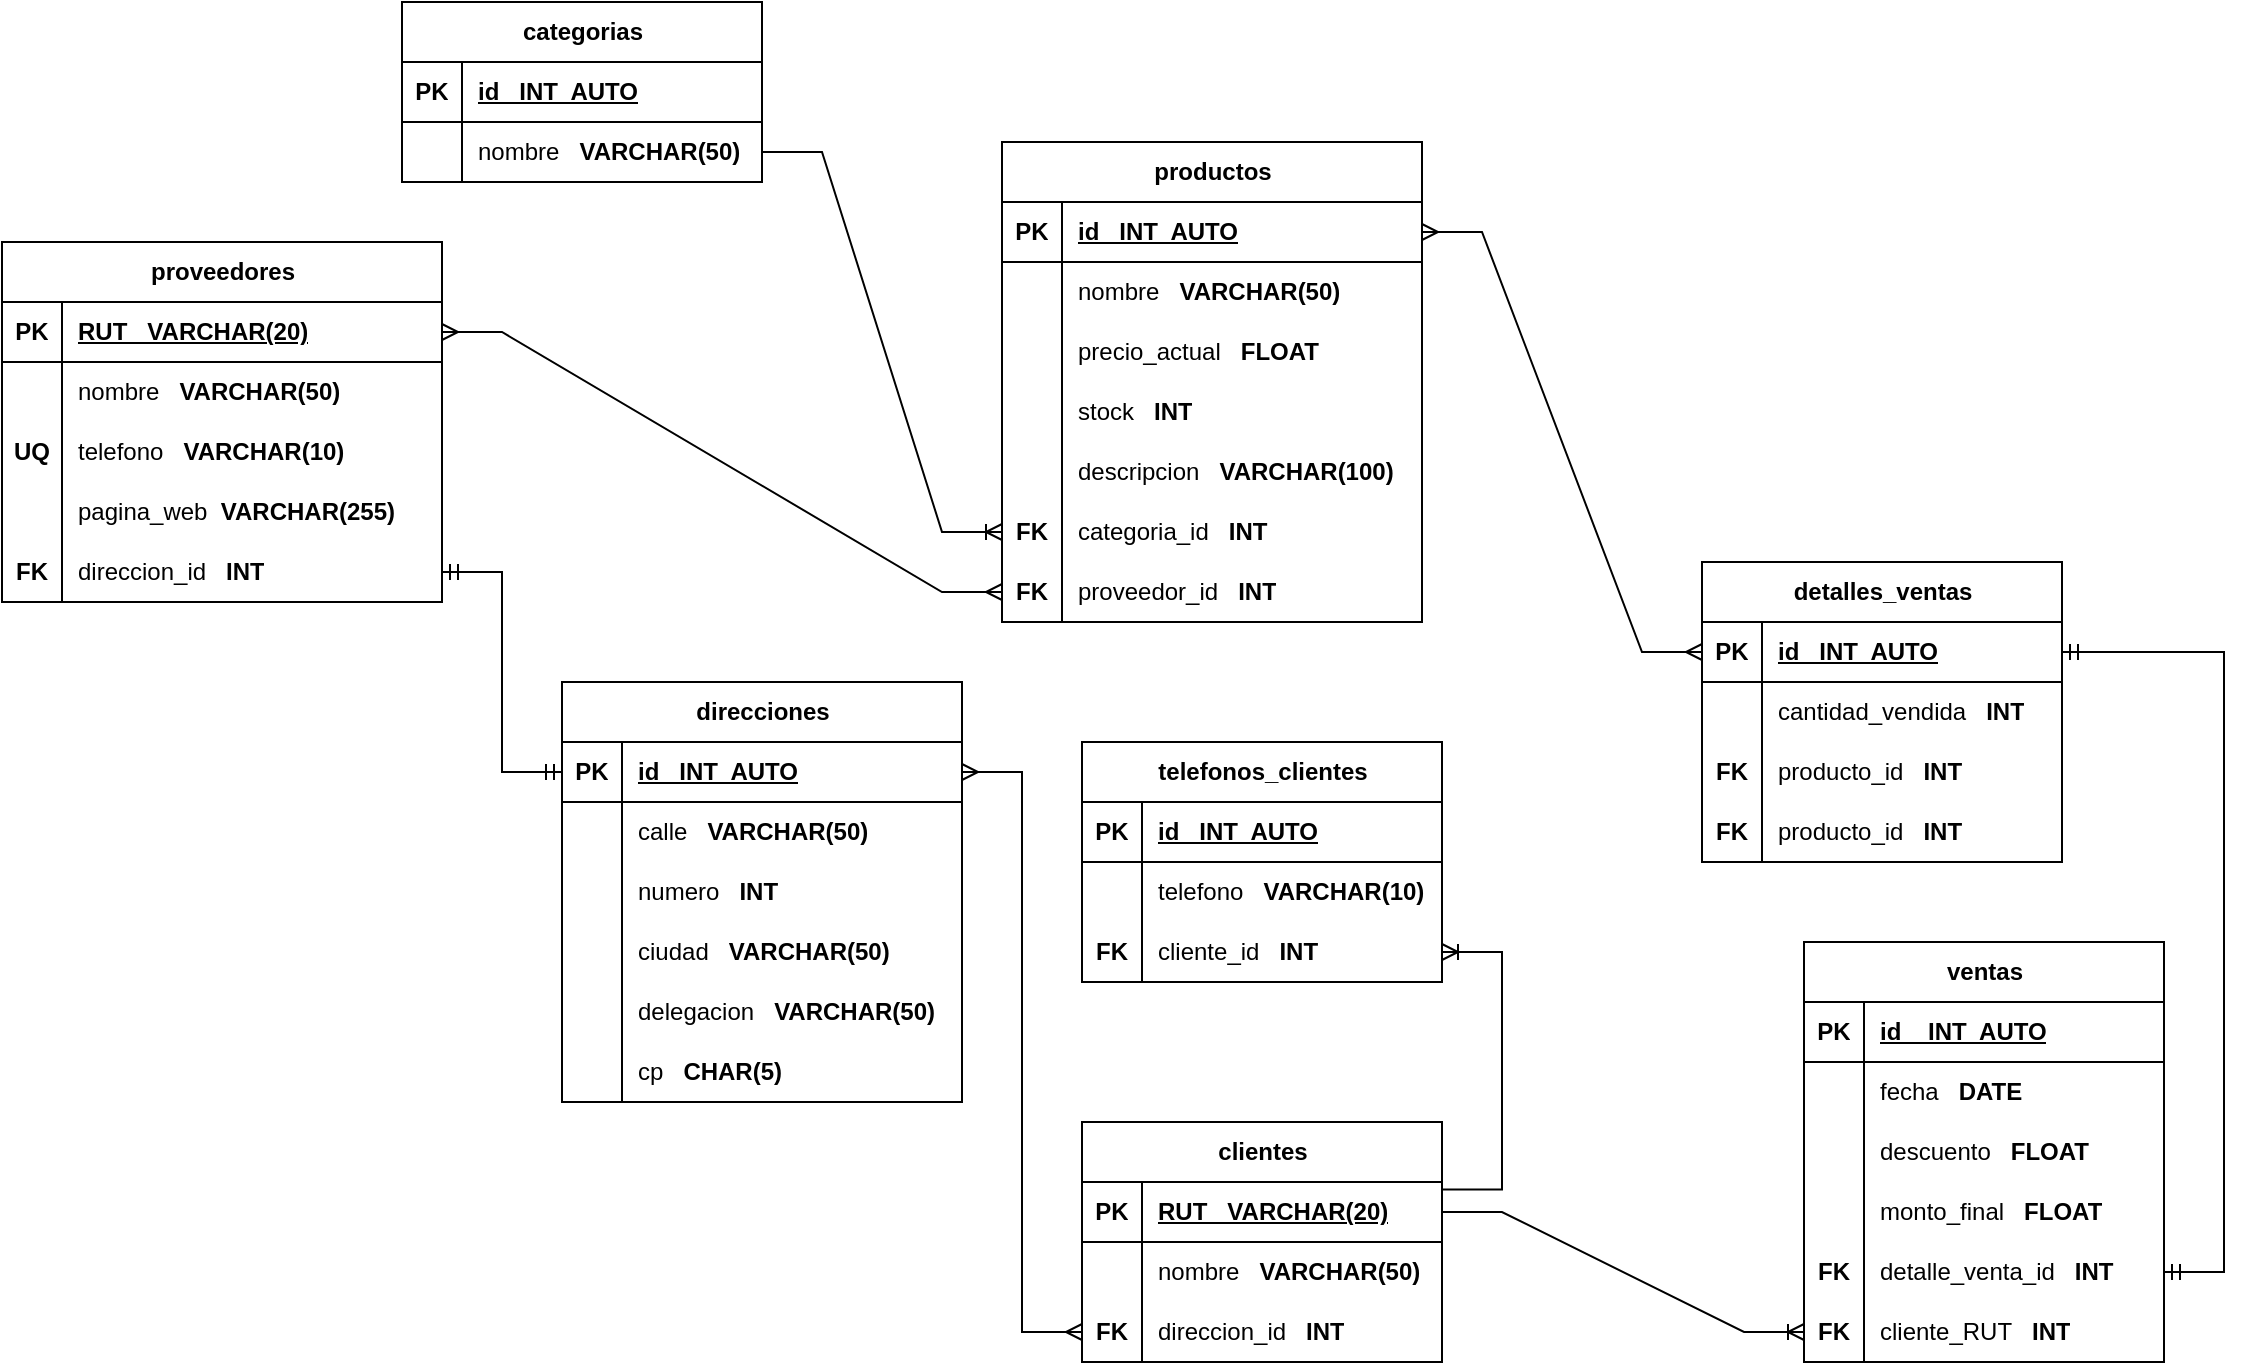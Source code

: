 <mxfile version="21.7.2" type="device">
  <diagram id="N-ZEmBGlRyTFlCTybNJo" name="Página-1">
    <mxGraphModel dx="1050" dy="1735" grid="1" gridSize="10" guides="1" tooltips="1" connect="1" arrows="1" fold="1" page="1" pageScale="1" pageWidth="827" pageHeight="1169" math="0" shadow="0">
      <root>
        <mxCell id="0" />
        <mxCell id="1" parent="0" />
        <mxCell id="O8V-o9YQypYEAUwgaqfC-14" value="proveedores" style="shape=table;startSize=30;container=1;collapsible=1;childLayout=tableLayout;fixedRows=1;rowLines=0;fontStyle=1;align=center;resizeLast=1;html=1;" parent="1" vertex="1">
          <mxGeometry x="160" y="-180" width="220" height="180" as="geometry" />
        </mxCell>
        <mxCell id="O8V-o9YQypYEAUwgaqfC-15" value="" style="shape=tableRow;horizontal=0;startSize=0;swimlaneHead=0;swimlaneBody=0;fillColor=none;collapsible=0;dropTarget=0;points=[[0,0.5],[1,0.5]];portConstraint=eastwest;top=0;left=0;right=0;bottom=1;" parent="O8V-o9YQypYEAUwgaqfC-14" vertex="1">
          <mxGeometry y="30" width="220" height="30" as="geometry" />
        </mxCell>
        <mxCell id="O8V-o9YQypYEAUwgaqfC-16" value="PK" style="shape=partialRectangle;connectable=0;fillColor=none;top=0;left=0;bottom=0;right=0;fontStyle=1;overflow=hidden;whiteSpace=wrap;html=1;" parent="O8V-o9YQypYEAUwgaqfC-15" vertex="1">
          <mxGeometry width="30" height="30" as="geometry">
            <mxRectangle width="30" height="30" as="alternateBounds" />
          </mxGeometry>
        </mxCell>
        <mxCell id="O8V-o9YQypYEAUwgaqfC-17" value="RUT&amp;nbsp; &amp;nbsp;VARCHAR(20)" style="shape=partialRectangle;connectable=0;fillColor=none;top=0;left=0;bottom=0;right=0;align=left;spacingLeft=6;fontStyle=5;overflow=hidden;whiteSpace=wrap;html=1;" parent="O8V-o9YQypYEAUwgaqfC-15" vertex="1">
          <mxGeometry x="30" width="190" height="30" as="geometry">
            <mxRectangle width="190" height="30" as="alternateBounds" />
          </mxGeometry>
        </mxCell>
        <mxCell id="O8V-o9YQypYEAUwgaqfC-18" value="" style="shape=tableRow;horizontal=0;startSize=0;swimlaneHead=0;swimlaneBody=0;fillColor=none;collapsible=0;dropTarget=0;points=[[0,0.5],[1,0.5]];portConstraint=eastwest;top=0;left=0;right=0;bottom=0;" parent="O8V-o9YQypYEAUwgaqfC-14" vertex="1">
          <mxGeometry y="60" width="220" height="30" as="geometry" />
        </mxCell>
        <mxCell id="O8V-o9YQypYEAUwgaqfC-19" value="" style="shape=partialRectangle;connectable=0;fillColor=none;top=0;left=0;bottom=0;right=0;editable=1;overflow=hidden;whiteSpace=wrap;html=1;" parent="O8V-o9YQypYEAUwgaqfC-18" vertex="1">
          <mxGeometry width="30" height="30" as="geometry">
            <mxRectangle width="30" height="30" as="alternateBounds" />
          </mxGeometry>
        </mxCell>
        <mxCell id="O8V-o9YQypYEAUwgaqfC-20" value="nombre&amp;nbsp; &lt;b&gt;&amp;nbsp;VARCHAR(50)&lt;/b&gt;" style="shape=partialRectangle;connectable=0;fillColor=none;top=0;left=0;bottom=0;right=0;align=left;spacingLeft=6;overflow=hidden;whiteSpace=wrap;html=1;" parent="O8V-o9YQypYEAUwgaqfC-18" vertex="1">
          <mxGeometry x="30" width="190" height="30" as="geometry">
            <mxRectangle width="190" height="30" as="alternateBounds" />
          </mxGeometry>
        </mxCell>
        <mxCell id="O8V-o9YQypYEAUwgaqfC-21" value="" style="shape=tableRow;horizontal=0;startSize=0;swimlaneHead=0;swimlaneBody=0;fillColor=none;collapsible=0;dropTarget=0;points=[[0,0.5],[1,0.5]];portConstraint=eastwest;top=0;left=0;right=0;bottom=0;" parent="O8V-o9YQypYEAUwgaqfC-14" vertex="1">
          <mxGeometry y="90" width="220" height="30" as="geometry" />
        </mxCell>
        <mxCell id="O8V-o9YQypYEAUwgaqfC-22" value="UQ" style="shape=partialRectangle;connectable=0;fillColor=none;top=0;left=0;bottom=0;right=0;editable=1;overflow=hidden;whiteSpace=wrap;html=1;fontStyle=1" parent="O8V-o9YQypYEAUwgaqfC-21" vertex="1">
          <mxGeometry width="30" height="30" as="geometry">
            <mxRectangle width="30" height="30" as="alternateBounds" />
          </mxGeometry>
        </mxCell>
        <mxCell id="O8V-o9YQypYEAUwgaqfC-23" value="telefono&amp;nbsp; &amp;nbsp;&lt;b&gt;VARCHAR(10)&lt;/b&gt;" style="shape=partialRectangle;connectable=0;fillColor=none;top=0;left=0;bottom=0;right=0;align=left;spacingLeft=6;overflow=hidden;whiteSpace=wrap;html=1;" parent="O8V-o9YQypYEAUwgaqfC-21" vertex="1">
          <mxGeometry x="30" width="190" height="30" as="geometry">
            <mxRectangle width="190" height="30" as="alternateBounds" />
          </mxGeometry>
        </mxCell>
        <mxCell id="O8V-o9YQypYEAUwgaqfC-76" style="shape=tableRow;horizontal=0;startSize=0;swimlaneHead=0;swimlaneBody=0;fillColor=none;collapsible=0;dropTarget=0;points=[[0,0.5],[1,0.5]];portConstraint=eastwest;top=0;left=0;right=0;bottom=0;" parent="O8V-o9YQypYEAUwgaqfC-14" vertex="1">
          <mxGeometry y="120" width="220" height="30" as="geometry" />
        </mxCell>
        <mxCell id="O8V-o9YQypYEAUwgaqfC-77" style="shape=partialRectangle;connectable=0;fillColor=none;top=0;left=0;bottom=0;right=0;editable=1;overflow=hidden;whiteSpace=wrap;html=1;" parent="O8V-o9YQypYEAUwgaqfC-76" vertex="1">
          <mxGeometry width="30" height="30" as="geometry">
            <mxRectangle width="30" height="30" as="alternateBounds" />
          </mxGeometry>
        </mxCell>
        <mxCell id="O8V-o9YQypYEAUwgaqfC-78" value="pagina_web&amp;nbsp; &lt;b&gt;VARCHAR(255)&lt;/b&gt;" style="shape=partialRectangle;connectable=0;fillColor=none;top=0;left=0;bottom=0;right=0;align=left;spacingLeft=6;overflow=hidden;whiteSpace=wrap;html=1;" parent="O8V-o9YQypYEAUwgaqfC-76" vertex="1">
          <mxGeometry x="30" width="190" height="30" as="geometry">
            <mxRectangle width="190" height="30" as="alternateBounds" />
          </mxGeometry>
        </mxCell>
        <mxCell id="O8V-o9YQypYEAUwgaqfC-24" value="" style="shape=tableRow;horizontal=0;startSize=0;swimlaneHead=0;swimlaneBody=0;fillColor=none;collapsible=0;dropTarget=0;points=[[0,0.5],[1,0.5]];portConstraint=eastwest;top=0;left=0;right=0;bottom=0;" parent="O8V-o9YQypYEAUwgaqfC-14" vertex="1">
          <mxGeometry y="150" width="220" height="30" as="geometry" />
        </mxCell>
        <mxCell id="O8V-o9YQypYEAUwgaqfC-25" value="FK" style="shape=partialRectangle;connectable=0;fillColor=none;top=0;left=0;bottom=0;right=0;editable=1;overflow=hidden;whiteSpace=wrap;html=1;fontStyle=1" parent="O8V-o9YQypYEAUwgaqfC-24" vertex="1">
          <mxGeometry width="30" height="30" as="geometry">
            <mxRectangle width="30" height="30" as="alternateBounds" />
          </mxGeometry>
        </mxCell>
        <mxCell id="O8V-o9YQypYEAUwgaqfC-26" value="direccion_id&amp;nbsp; &amp;nbsp;&lt;b&gt;INT&lt;/b&gt;" style="shape=partialRectangle;connectable=0;fillColor=none;top=0;left=0;bottom=0;right=0;align=left;spacingLeft=6;overflow=hidden;whiteSpace=wrap;html=1;" parent="O8V-o9YQypYEAUwgaqfC-24" vertex="1">
          <mxGeometry x="30" width="190" height="30" as="geometry">
            <mxRectangle width="190" height="30" as="alternateBounds" />
          </mxGeometry>
        </mxCell>
        <mxCell id="O8V-o9YQypYEAUwgaqfC-83" value="clientes" style="shape=table;startSize=30;container=1;collapsible=1;childLayout=tableLayout;fixedRows=1;rowLines=0;fontStyle=1;align=center;resizeLast=1;html=1;" parent="1" vertex="1">
          <mxGeometry x="700" y="260" width="180" height="120" as="geometry" />
        </mxCell>
        <mxCell id="O8V-o9YQypYEAUwgaqfC-84" value="" style="shape=tableRow;horizontal=0;startSize=0;swimlaneHead=0;swimlaneBody=0;fillColor=none;collapsible=0;dropTarget=0;points=[[0,0.5],[1,0.5]];portConstraint=eastwest;top=0;left=0;right=0;bottom=1;" parent="O8V-o9YQypYEAUwgaqfC-83" vertex="1">
          <mxGeometry y="30" width="180" height="30" as="geometry" />
        </mxCell>
        <mxCell id="O8V-o9YQypYEAUwgaqfC-85" value="PK" style="shape=partialRectangle;connectable=0;fillColor=none;top=0;left=0;bottom=0;right=0;fontStyle=1;overflow=hidden;whiteSpace=wrap;html=1;" parent="O8V-o9YQypYEAUwgaqfC-84" vertex="1">
          <mxGeometry width="30" height="30" as="geometry">
            <mxRectangle width="30" height="30" as="alternateBounds" />
          </mxGeometry>
        </mxCell>
        <mxCell id="O8V-o9YQypYEAUwgaqfC-86" value="RUT&amp;nbsp; &amp;nbsp;VARCHAR(20)" style="shape=partialRectangle;connectable=0;fillColor=none;top=0;left=0;bottom=0;right=0;align=left;spacingLeft=6;fontStyle=5;overflow=hidden;whiteSpace=wrap;html=1;" parent="O8V-o9YQypYEAUwgaqfC-84" vertex="1">
          <mxGeometry x="30" width="150" height="30" as="geometry">
            <mxRectangle width="150" height="30" as="alternateBounds" />
          </mxGeometry>
        </mxCell>
        <mxCell id="O8V-o9YQypYEAUwgaqfC-87" value="" style="shape=tableRow;horizontal=0;startSize=0;swimlaneHead=0;swimlaneBody=0;fillColor=none;collapsible=0;dropTarget=0;points=[[0,0.5],[1,0.5]];portConstraint=eastwest;top=0;left=0;right=0;bottom=0;" parent="O8V-o9YQypYEAUwgaqfC-83" vertex="1">
          <mxGeometry y="60" width="180" height="30" as="geometry" />
        </mxCell>
        <mxCell id="O8V-o9YQypYEAUwgaqfC-88" value="" style="shape=partialRectangle;connectable=0;fillColor=none;top=0;left=0;bottom=0;right=0;editable=1;overflow=hidden;whiteSpace=wrap;html=1;" parent="O8V-o9YQypYEAUwgaqfC-87" vertex="1">
          <mxGeometry width="30" height="30" as="geometry">
            <mxRectangle width="30" height="30" as="alternateBounds" />
          </mxGeometry>
        </mxCell>
        <mxCell id="O8V-o9YQypYEAUwgaqfC-89" value="nombre&amp;nbsp; &amp;nbsp;&lt;b&gt;VARCHAR(50)&lt;/b&gt;" style="shape=partialRectangle;connectable=0;fillColor=none;top=0;left=0;bottom=0;right=0;align=left;spacingLeft=6;overflow=hidden;whiteSpace=wrap;html=1;" parent="O8V-o9YQypYEAUwgaqfC-87" vertex="1">
          <mxGeometry x="30" width="150" height="30" as="geometry">
            <mxRectangle width="150" height="30" as="alternateBounds" />
          </mxGeometry>
        </mxCell>
        <mxCell id="O8V-o9YQypYEAUwgaqfC-90" value="" style="shape=tableRow;horizontal=0;startSize=0;swimlaneHead=0;swimlaneBody=0;fillColor=none;collapsible=0;dropTarget=0;points=[[0,0.5],[1,0.5]];portConstraint=eastwest;top=0;left=0;right=0;bottom=0;" parent="O8V-o9YQypYEAUwgaqfC-83" vertex="1">
          <mxGeometry y="90" width="180" height="30" as="geometry" />
        </mxCell>
        <mxCell id="O8V-o9YQypYEAUwgaqfC-91" value="FK" style="shape=partialRectangle;connectable=0;fillColor=none;top=0;left=0;bottom=0;right=0;editable=1;overflow=hidden;whiteSpace=wrap;html=1;fontStyle=1" parent="O8V-o9YQypYEAUwgaqfC-90" vertex="1">
          <mxGeometry width="30" height="30" as="geometry">
            <mxRectangle width="30" height="30" as="alternateBounds" />
          </mxGeometry>
        </mxCell>
        <mxCell id="O8V-o9YQypYEAUwgaqfC-92" value="direccion_id&amp;nbsp; &amp;nbsp;&lt;b&gt;INT&lt;/b&gt;" style="shape=partialRectangle;connectable=0;fillColor=none;top=0;left=0;bottom=0;right=0;align=left;spacingLeft=6;overflow=hidden;whiteSpace=wrap;html=1;" parent="O8V-o9YQypYEAUwgaqfC-90" vertex="1">
          <mxGeometry x="30" width="150" height="30" as="geometry">
            <mxRectangle width="150" height="30" as="alternateBounds" />
          </mxGeometry>
        </mxCell>
        <mxCell id="O8V-o9YQypYEAUwgaqfC-96" value="telefonos_clientes" style="shape=table;startSize=30;container=1;collapsible=1;childLayout=tableLayout;fixedRows=1;rowLines=0;fontStyle=1;align=center;resizeLast=1;html=1;" parent="1" vertex="1">
          <mxGeometry x="700" y="70" width="180" height="120" as="geometry" />
        </mxCell>
        <mxCell id="O8V-o9YQypYEAUwgaqfC-97" value="" style="shape=tableRow;horizontal=0;startSize=0;swimlaneHead=0;swimlaneBody=0;fillColor=none;collapsible=0;dropTarget=0;points=[[0,0.5],[1,0.5]];portConstraint=eastwest;top=0;left=0;right=0;bottom=1;" parent="O8V-o9YQypYEAUwgaqfC-96" vertex="1">
          <mxGeometry y="30" width="180" height="30" as="geometry" />
        </mxCell>
        <mxCell id="O8V-o9YQypYEAUwgaqfC-98" value="PK" style="shape=partialRectangle;connectable=0;fillColor=none;top=0;left=0;bottom=0;right=0;fontStyle=1;overflow=hidden;whiteSpace=wrap;html=1;" parent="O8V-o9YQypYEAUwgaqfC-97" vertex="1">
          <mxGeometry width="30" height="30" as="geometry">
            <mxRectangle width="30" height="30" as="alternateBounds" />
          </mxGeometry>
        </mxCell>
        <mxCell id="O8V-o9YQypYEAUwgaqfC-99" value="id&amp;nbsp; &amp;nbsp;INT&amp;nbsp; AUTO" style="shape=partialRectangle;connectable=0;fillColor=none;top=0;left=0;bottom=0;right=0;align=left;spacingLeft=6;fontStyle=5;overflow=hidden;whiteSpace=wrap;html=1;" parent="O8V-o9YQypYEAUwgaqfC-97" vertex="1">
          <mxGeometry x="30" width="150" height="30" as="geometry">
            <mxRectangle width="150" height="30" as="alternateBounds" />
          </mxGeometry>
        </mxCell>
        <mxCell id="O8V-o9YQypYEAUwgaqfC-100" value="" style="shape=tableRow;horizontal=0;startSize=0;swimlaneHead=0;swimlaneBody=0;fillColor=none;collapsible=0;dropTarget=0;points=[[0,0.5],[1,0.5]];portConstraint=eastwest;top=0;left=0;right=0;bottom=0;" parent="O8V-o9YQypYEAUwgaqfC-96" vertex="1">
          <mxGeometry y="60" width="180" height="30" as="geometry" />
        </mxCell>
        <mxCell id="O8V-o9YQypYEAUwgaqfC-101" value="" style="shape=partialRectangle;connectable=0;fillColor=none;top=0;left=0;bottom=0;right=0;editable=1;overflow=hidden;whiteSpace=wrap;html=1;" parent="O8V-o9YQypYEAUwgaqfC-100" vertex="1">
          <mxGeometry width="30" height="30" as="geometry">
            <mxRectangle width="30" height="30" as="alternateBounds" />
          </mxGeometry>
        </mxCell>
        <mxCell id="O8V-o9YQypYEAUwgaqfC-102" value="telefono&amp;nbsp; &amp;nbsp;&lt;b&gt;VARCHAR(10)&lt;/b&gt;" style="shape=partialRectangle;connectable=0;fillColor=none;top=0;left=0;bottom=0;right=0;align=left;spacingLeft=6;overflow=hidden;whiteSpace=wrap;html=1;" parent="O8V-o9YQypYEAUwgaqfC-100" vertex="1">
          <mxGeometry x="30" width="150" height="30" as="geometry">
            <mxRectangle width="150" height="30" as="alternateBounds" />
          </mxGeometry>
        </mxCell>
        <mxCell id="O8V-o9YQypYEAUwgaqfC-103" value="" style="shape=tableRow;horizontal=0;startSize=0;swimlaneHead=0;swimlaneBody=0;fillColor=none;collapsible=0;dropTarget=0;points=[[0,0.5],[1,0.5]];portConstraint=eastwest;top=0;left=0;right=0;bottom=0;" parent="O8V-o9YQypYEAUwgaqfC-96" vertex="1">
          <mxGeometry y="90" width="180" height="30" as="geometry" />
        </mxCell>
        <mxCell id="O8V-o9YQypYEAUwgaqfC-104" value="FK" style="shape=partialRectangle;connectable=0;fillColor=none;top=0;left=0;bottom=0;right=0;editable=1;overflow=hidden;whiteSpace=wrap;html=1;fontStyle=1" parent="O8V-o9YQypYEAUwgaqfC-103" vertex="1">
          <mxGeometry width="30" height="30" as="geometry">
            <mxRectangle width="30" height="30" as="alternateBounds" />
          </mxGeometry>
        </mxCell>
        <mxCell id="O8V-o9YQypYEAUwgaqfC-105" value="cliente_id&amp;nbsp; &amp;nbsp;&lt;b&gt;INT&lt;/b&gt;" style="shape=partialRectangle;connectable=0;fillColor=none;top=0;left=0;bottom=0;right=0;align=left;spacingLeft=6;overflow=hidden;whiteSpace=wrap;html=1;" parent="O8V-o9YQypYEAUwgaqfC-103" vertex="1">
          <mxGeometry x="30" width="150" height="30" as="geometry">
            <mxRectangle width="150" height="30" as="alternateBounds" />
          </mxGeometry>
        </mxCell>
        <mxCell id="O8V-o9YQypYEAUwgaqfC-115" value="direcciones" style="shape=table;startSize=30;container=1;collapsible=1;childLayout=tableLayout;fixedRows=1;rowLines=0;fontStyle=1;align=center;resizeLast=1;html=1;" parent="1" vertex="1">
          <mxGeometry x="440" y="40" width="200" height="210" as="geometry" />
        </mxCell>
        <mxCell id="O8V-o9YQypYEAUwgaqfC-116" value="" style="shape=tableRow;horizontal=0;startSize=0;swimlaneHead=0;swimlaneBody=0;fillColor=none;collapsible=0;dropTarget=0;points=[[0,0.5],[1,0.5]];portConstraint=eastwest;top=0;left=0;right=0;bottom=1;" parent="O8V-o9YQypYEAUwgaqfC-115" vertex="1">
          <mxGeometry y="30" width="200" height="30" as="geometry" />
        </mxCell>
        <mxCell id="O8V-o9YQypYEAUwgaqfC-117" value="PK" style="shape=partialRectangle;connectable=0;fillColor=none;top=0;left=0;bottom=0;right=0;fontStyle=1;overflow=hidden;whiteSpace=wrap;html=1;" parent="O8V-o9YQypYEAUwgaqfC-116" vertex="1">
          <mxGeometry width="30" height="30" as="geometry">
            <mxRectangle width="30" height="30" as="alternateBounds" />
          </mxGeometry>
        </mxCell>
        <mxCell id="O8V-o9YQypYEAUwgaqfC-118" value="id&amp;nbsp; &amp;nbsp;INT&amp;nbsp; AUTO" style="shape=partialRectangle;connectable=0;fillColor=none;top=0;left=0;bottom=0;right=0;align=left;spacingLeft=6;fontStyle=5;overflow=hidden;whiteSpace=wrap;html=1;" parent="O8V-o9YQypYEAUwgaqfC-116" vertex="1">
          <mxGeometry x="30" width="170" height="30" as="geometry">
            <mxRectangle width="170" height="30" as="alternateBounds" />
          </mxGeometry>
        </mxCell>
        <mxCell id="O8V-o9YQypYEAUwgaqfC-119" value="" style="shape=tableRow;horizontal=0;startSize=0;swimlaneHead=0;swimlaneBody=0;fillColor=none;collapsible=0;dropTarget=0;points=[[0,0.5],[1,0.5]];portConstraint=eastwest;top=0;left=0;right=0;bottom=0;" parent="O8V-o9YQypYEAUwgaqfC-115" vertex="1">
          <mxGeometry y="60" width="200" height="30" as="geometry" />
        </mxCell>
        <mxCell id="O8V-o9YQypYEAUwgaqfC-120" value="" style="shape=partialRectangle;connectable=0;fillColor=none;top=0;left=0;bottom=0;right=0;editable=1;overflow=hidden;whiteSpace=wrap;html=1;" parent="O8V-o9YQypYEAUwgaqfC-119" vertex="1">
          <mxGeometry width="30" height="30" as="geometry">
            <mxRectangle width="30" height="30" as="alternateBounds" />
          </mxGeometry>
        </mxCell>
        <mxCell id="O8V-o9YQypYEAUwgaqfC-121" value="calle&amp;nbsp; &amp;nbsp;&lt;b&gt;VARCHAR(50)&lt;/b&gt;" style="shape=partialRectangle;connectable=0;fillColor=none;top=0;left=0;bottom=0;right=0;align=left;spacingLeft=6;overflow=hidden;whiteSpace=wrap;html=1;" parent="O8V-o9YQypYEAUwgaqfC-119" vertex="1">
          <mxGeometry x="30" width="170" height="30" as="geometry">
            <mxRectangle width="170" height="30" as="alternateBounds" />
          </mxGeometry>
        </mxCell>
        <mxCell id="O8V-o9YQypYEAUwgaqfC-122" value="" style="shape=tableRow;horizontal=0;startSize=0;swimlaneHead=0;swimlaneBody=0;fillColor=none;collapsible=0;dropTarget=0;points=[[0,0.5],[1,0.5]];portConstraint=eastwest;top=0;left=0;right=0;bottom=0;" parent="O8V-o9YQypYEAUwgaqfC-115" vertex="1">
          <mxGeometry y="90" width="200" height="30" as="geometry" />
        </mxCell>
        <mxCell id="O8V-o9YQypYEAUwgaqfC-123" value="" style="shape=partialRectangle;connectable=0;fillColor=none;top=0;left=0;bottom=0;right=0;editable=1;overflow=hidden;whiteSpace=wrap;html=1;" parent="O8V-o9YQypYEAUwgaqfC-122" vertex="1">
          <mxGeometry width="30" height="30" as="geometry">
            <mxRectangle width="30" height="30" as="alternateBounds" />
          </mxGeometry>
        </mxCell>
        <mxCell id="O8V-o9YQypYEAUwgaqfC-124" value="numero&amp;nbsp; &lt;b&gt;&amp;nbsp;INT&lt;/b&gt;" style="shape=partialRectangle;connectable=0;fillColor=none;top=0;left=0;bottom=0;right=0;align=left;spacingLeft=6;overflow=hidden;whiteSpace=wrap;html=1;" parent="O8V-o9YQypYEAUwgaqfC-122" vertex="1">
          <mxGeometry x="30" width="170" height="30" as="geometry">
            <mxRectangle width="170" height="30" as="alternateBounds" />
          </mxGeometry>
        </mxCell>
        <mxCell id="O8V-o9YQypYEAUwgaqfC-128" style="shape=tableRow;horizontal=0;startSize=0;swimlaneHead=0;swimlaneBody=0;fillColor=none;collapsible=0;dropTarget=0;points=[[0,0.5],[1,0.5]];portConstraint=eastwest;top=0;left=0;right=0;bottom=0;" parent="O8V-o9YQypYEAUwgaqfC-115" vertex="1">
          <mxGeometry y="120" width="200" height="30" as="geometry" />
        </mxCell>
        <mxCell id="O8V-o9YQypYEAUwgaqfC-129" style="shape=partialRectangle;connectable=0;fillColor=none;top=0;left=0;bottom=0;right=0;editable=1;overflow=hidden;whiteSpace=wrap;html=1;" parent="O8V-o9YQypYEAUwgaqfC-128" vertex="1">
          <mxGeometry width="30" height="30" as="geometry">
            <mxRectangle width="30" height="30" as="alternateBounds" />
          </mxGeometry>
        </mxCell>
        <mxCell id="O8V-o9YQypYEAUwgaqfC-130" value="ciudad&amp;nbsp; &amp;nbsp;&lt;b&gt;VARCHAR(50)&lt;/b&gt;" style="shape=partialRectangle;connectable=0;fillColor=none;top=0;left=0;bottom=0;right=0;align=left;spacingLeft=6;overflow=hidden;whiteSpace=wrap;html=1;" parent="O8V-o9YQypYEAUwgaqfC-128" vertex="1">
          <mxGeometry x="30" width="170" height="30" as="geometry">
            <mxRectangle width="170" height="30" as="alternateBounds" />
          </mxGeometry>
        </mxCell>
        <mxCell id="O8V-o9YQypYEAUwgaqfC-131" style="shape=tableRow;horizontal=0;startSize=0;swimlaneHead=0;swimlaneBody=0;fillColor=none;collapsible=0;dropTarget=0;points=[[0,0.5],[1,0.5]];portConstraint=eastwest;top=0;left=0;right=0;bottom=0;" parent="O8V-o9YQypYEAUwgaqfC-115" vertex="1">
          <mxGeometry y="150" width="200" height="30" as="geometry" />
        </mxCell>
        <mxCell id="O8V-o9YQypYEAUwgaqfC-132" style="shape=partialRectangle;connectable=0;fillColor=none;top=0;left=0;bottom=0;right=0;editable=1;overflow=hidden;whiteSpace=wrap;html=1;" parent="O8V-o9YQypYEAUwgaqfC-131" vertex="1">
          <mxGeometry width="30" height="30" as="geometry">
            <mxRectangle width="30" height="30" as="alternateBounds" />
          </mxGeometry>
        </mxCell>
        <mxCell id="O8V-o9YQypYEAUwgaqfC-133" value="delegacion&amp;nbsp; &amp;nbsp;&lt;b&gt;VARCHAR(50)&lt;/b&gt;" style="shape=partialRectangle;connectable=0;fillColor=none;top=0;left=0;bottom=0;right=0;align=left;spacingLeft=6;overflow=hidden;whiteSpace=wrap;html=1;" parent="O8V-o9YQypYEAUwgaqfC-131" vertex="1">
          <mxGeometry x="30" width="170" height="30" as="geometry">
            <mxRectangle width="170" height="30" as="alternateBounds" />
          </mxGeometry>
        </mxCell>
        <mxCell id="O8V-o9YQypYEAUwgaqfC-125" value="" style="shape=tableRow;horizontal=0;startSize=0;swimlaneHead=0;swimlaneBody=0;fillColor=none;collapsible=0;dropTarget=0;points=[[0,0.5],[1,0.5]];portConstraint=eastwest;top=0;left=0;right=0;bottom=0;" parent="O8V-o9YQypYEAUwgaqfC-115" vertex="1">
          <mxGeometry y="180" width="200" height="30" as="geometry" />
        </mxCell>
        <mxCell id="O8V-o9YQypYEAUwgaqfC-126" value="" style="shape=partialRectangle;connectable=0;fillColor=none;top=0;left=0;bottom=0;right=0;editable=1;overflow=hidden;whiteSpace=wrap;html=1;" parent="O8V-o9YQypYEAUwgaqfC-125" vertex="1">
          <mxGeometry width="30" height="30" as="geometry">
            <mxRectangle width="30" height="30" as="alternateBounds" />
          </mxGeometry>
        </mxCell>
        <mxCell id="O8V-o9YQypYEAUwgaqfC-127" value="cp&amp;nbsp; &amp;nbsp;&lt;b&gt;CHAR(5)&lt;/b&gt;" style="shape=partialRectangle;connectable=0;fillColor=none;top=0;left=0;bottom=0;right=0;align=left;spacingLeft=6;overflow=hidden;whiteSpace=wrap;html=1;" parent="O8V-o9YQypYEAUwgaqfC-125" vertex="1">
          <mxGeometry x="30" width="170" height="30" as="geometry">
            <mxRectangle width="170" height="30" as="alternateBounds" />
          </mxGeometry>
        </mxCell>
        <mxCell id="O8V-o9YQypYEAUwgaqfC-134" value="productos" style="shape=table;startSize=30;container=1;collapsible=1;childLayout=tableLayout;fixedRows=1;rowLines=0;fontStyle=1;align=center;resizeLast=1;html=1;" parent="1" vertex="1">
          <mxGeometry x="660" y="-230" width="210" height="240" as="geometry" />
        </mxCell>
        <mxCell id="O8V-o9YQypYEAUwgaqfC-135" value="" style="shape=tableRow;horizontal=0;startSize=0;swimlaneHead=0;swimlaneBody=0;fillColor=none;collapsible=0;dropTarget=0;points=[[0,0.5],[1,0.5]];portConstraint=eastwest;top=0;left=0;right=0;bottom=1;" parent="O8V-o9YQypYEAUwgaqfC-134" vertex="1">
          <mxGeometry y="30" width="210" height="30" as="geometry" />
        </mxCell>
        <mxCell id="O8V-o9YQypYEAUwgaqfC-136" value="PK" style="shape=partialRectangle;connectable=0;fillColor=none;top=0;left=0;bottom=0;right=0;fontStyle=1;overflow=hidden;whiteSpace=wrap;html=1;" parent="O8V-o9YQypYEAUwgaqfC-135" vertex="1">
          <mxGeometry width="30" height="30" as="geometry">
            <mxRectangle width="30" height="30" as="alternateBounds" />
          </mxGeometry>
        </mxCell>
        <mxCell id="O8V-o9YQypYEAUwgaqfC-137" value="id&amp;nbsp; &amp;nbsp;INT&amp;nbsp; AUTO" style="shape=partialRectangle;connectable=0;fillColor=none;top=0;left=0;bottom=0;right=0;align=left;spacingLeft=6;fontStyle=5;overflow=hidden;whiteSpace=wrap;html=1;" parent="O8V-o9YQypYEAUwgaqfC-135" vertex="1">
          <mxGeometry x="30" width="180" height="30" as="geometry">
            <mxRectangle width="180" height="30" as="alternateBounds" />
          </mxGeometry>
        </mxCell>
        <mxCell id="O8V-o9YQypYEAUwgaqfC-138" value="" style="shape=tableRow;horizontal=0;startSize=0;swimlaneHead=0;swimlaneBody=0;fillColor=none;collapsible=0;dropTarget=0;points=[[0,0.5],[1,0.5]];portConstraint=eastwest;top=0;left=0;right=0;bottom=0;" parent="O8V-o9YQypYEAUwgaqfC-134" vertex="1">
          <mxGeometry y="60" width="210" height="30" as="geometry" />
        </mxCell>
        <mxCell id="O8V-o9YQypYEAUwgaqfC-139" value="" style="shape=partialRectangle;connectable=0;fillColor=none;top=0;left=0;bottom=0;right=0;editable=1;overflow=hidden;whiteSpace=wrap;html=1;" parent="O8V-o9YQypYEAUwgaqfC-138" vertex="1">
          <mxGeometry width="30" height="30" as="geometry">
            <mxRectangle width="30" height="30" as="alternateBounds" />
          </mxGeometry>
        </mxCell>
        <mxCell id="O8V-o9YQypYEAUwgaqfC-140" value="nombre&amp;nbsp; &amp;nbsp;&lt;b&gt;VARCHAR(50)&lt;/b&gt;" style="shape=partialRectangle;connectable=0;fillColor=none;top=0;left=0;bottom=0;right=0;align=left;spacingLeft=6;overflow=hidden;whiteSpace=wrap;html=1;" parent="O8V-o9YQypYEAUwgaqfC-138" vertex="1">
          <mxGeometry x="30" width="180" height="30" as="geometry">
            <mxRectangle width="180" height="30" as="alternateBounds" />
          </mxGeometry>
        </mxCell>
        <mxCell id="O8V-o9YQypYEAUwgaqfC-141" value="" style="shape=tableRow;horizontal=0;startSize=0;swimlaneHead=0;swimlaneBody=0;fillColor=none;collapsible=0;dropTarget=0;points=[[0,0.5],[1,0.5]];portConstraint=eastwest;top=0;left=0;right=0;bottom=0;" parent="O8V-o9YQypYEAUwgaqfC-134" vertex="1">
          <mxGeometry y="90" width="210" height="30" as="geometry" />
        </mxCell>
        <mxCell id="O8V-o9YQypYEAUwgaqfC-142" value="" style="shape=partialRectangle;connectable=0;fillColor=none;top=0;left=0;bottom=0;right=0;editable=1;overflow=hidden;whiteSpace=wrap;html=1;" parent="O8V-o9YQypYEAUwgaqfC-141" vertex="1">
          <mxGeometry width="30" height="30" as="geometry">
            <mxRectangle width="30" height="30" as="alternateBounds" />
          </mxGeometry>
        </mxCell>
        <mxCell id="O8V-o9YQypYEAUwgaqfC-143" value="precio_actual&amp;nbsp; &amp;nbsp;&lt;b&gt;FLOAT&lt;/b&gt;" style="shape=partialRectangle;connectable=0;fillColor=none;top=0;left=0;bottom=0;right=0;align=left;spacingLeft=6;overflow=hidden;whiteSpace=wrap;html=1;" parent="O8V-o9YQypYEAUwgaqfC-141" vertex="1">
          <mxGeometry x="30" width="180" height="30" as="geometry">
            <mxRectangle width="180" height="30" as="alternateBounds" />
          </mxGeometry>
        </mxCell>
        <mxCell id="O8V-o9YQypYEAUwgaqfC-147" style="shape=tableRow;horizontal=0;startSize=0;swimlaneHead=0;swimlaneBody=0;fillColor=none;collapsible=0;dropTarget=0;points=[[0,0.5],[1,0.5]];portConstraint=eastwest;top=0;left=0;right=0;bottom=0;" parent="O8V-o9YQypYEAUwgaqfC-134" vertex="1">
          <mxGeometry y="120" width="210" height="30" as="geometry" />
        </mxCell>
        <mxCell id="O8V-o9YQypYEAUwgaqfC-148" style="shape=partialRectangle;connectable=0;fillColor=none;top=0;left=0;bottom=0;right=0;editable=1;overflow=hidden;whiteSpace=wrap;html=1;" parent="O8V-o9YQypYEAUwgaqfC-147" vertex="1">
          <mxGeometry width="30" height="30" as="geometry">
            <mxRectangle width="30" height="30" as="alternateBounds" />
          </mxGeometry>
        </mxCell>
        <mxCell id="O8V-o9YQypYEAUwgaqfC-149" value="stock&amp;nbsp; &amp;nbsp;&lt;b&gt;INT&lt;/b&gt;" style="shape=partialRectangle;connectable=0;fillColor=none;top=0;left=0;bottom=0;right=0;align=left;spacingLeft=6;overflow=hidden;whiteSpace=wrap;html=1;" parent="O8V-o9YQypYEAUwgaqfC-147" vertex="1">
          <mxGeometry x="30" width="180" height="30" as="geometry">
            <mxRectangle width="180" height="30" as="alternateBounds" />
          </mxGeometry>
        </mxCell>
        <mxCell id="O8V-o9YQypYEAUwgaqfC-213" style="shape=tableRow;horizontal=0;startSize=0;swimlaneHead=0;swimlaneBody=0;fillColor=none;collapsible=0;dropTarget=0;points=[[0,0.5],[1,0.5]];portConstraint=eastwest;top=0;left=0;right=0;bottom=0;" parent="O8V-o9YQypYEAUwgaqfC-134" vertex="1">
          <mxGeometry y="150" width="210" height="30" as="geometry" />
        </mxCell>
        <mxCell id="O8V-o9YQypYEAUwgaqfC-214" style="shape=partialRectangle;connectable=0;fillColor=none;top=0;left=0;bottom=0;right=0;editable=1;overflow=hidden;whiteSpace=wrap;html=1;fontStyle=1" parent="O8V-o9YQypYEAUwgaqfC-213" vertex="1">
          <mxGeometry width="30" height="30" as="geometry">
            <mxRectangle width="30" height="30" as="alternateBounds" />
          </mxGeometry>
        </mxCell>
        <mxCell id="O8V-o9YQypYEAUwgaqfC-215" value="descripcion&amp;nbsp; &amp;nbsp;&lt;b&gt;VARCHAR(100)&lt;/b&gt;" style="shape=partialRectangle;connectable=0;fillColor=none;top=0;left=0;bottom=0;right=0;align=left;spacingLeft=6;overflow=hidden;whiteSpace=wrap;html=1;" parent="O8V-o9YQypYEAUwgaqfC-213" vertex="1">
          <mxGeometry x="30" width="180" height="30" as="geometry">
            <mxRectangle width="180" height="30" as="alternateBounds" />
          </mxGeometry>
        </mxCell>
        <mxCell id="O8V-o9YQypYEAUwgaqfC-144" value="" style="shape=tableRow;horizontal=0;startSize=0;swimlaneHead=0;swimlaneBody=0;fillColor=none;collapsible=0;dropTarget=0;points=[[0,0.5],[1,0.5]];portConstraint=eastwest;top=0;left=0;right=0;bottom=0;" parent="O8V-o9YQypYEAUwgaqfC-134" vertex="1">
          <mxGeometry y="180" width="210" height="30" as="geometry" />
        </mxCell>
        <mxCell id="O8V-o9YQypYEAUwgaqfC-145" value="FK" style="shape=partialRectangle;connectable=0;fillColor=none;top=0;left=0;bottom=0;right=0;editable=1;overflow=hidden;whiteSpace=wrap;html=1;fontStyle=1" parent="O8V-o9YQypYEAUwgaqfC-144" vertex="1">
          <mxGeometry width="30" height="30" as="geometry">
            <mxRectangle width="30" height="30" as="alternateBounds" />
          </mxGeometry>
        </mxCell>
        <mxCell id="O8V-o9YQypYEAUwgaqfC-146" value="categoria_id&amp;nbsp; &amp;nbsp;&lt;b&gt;INT&lt;/b&gt;" style="shape=partialRectangle;connectable=0;fillColor=none;top=0;left=0;bottom=0;right=0;align=left;spacingLeft=6;overflow=hidden;whiteSpace=wrap;html=1;" parent="O8V-o9YQypYEAUwgaqfC-144" vertex="1">
          <mxGeometry x="30" width="180" height="30" as="geometry">
            <mxRectangle width="180" height="30" as="alternateBounds" />
          </mxGeometry>
        </mxCell>
        <mxCell id="O8V-o9YQypYEAUwgaqfC-245" style="shape=tableRow;horizontal=0;startSize=0;swimlaneHead=0;swimlaneBody=0;fillColor=none;collapsible=0;dropTarget=0;points=[[0,0.5],[1,0.5]];portConstraint=eastwest;top=0;left=0;right=0;bottom=0;" parent="O8V-o9YQypYEAUwgaqfC-134" vertex="1">
          <mxGeometry y="210" width="210" height="30" as="geometry" />
        </mxCell>
        <mxCell id="O8V-o9YQypYEAUwgaqfC-246" value="FK" style="shape=partialRectangle;connectable=0;fillColor=none;top=0;left=0;bottom=0;right=0;editable=1;overflow=hidden;whiteSpace=wrap;html=1;fontStyle=1" parent="O8V-o9YQypYEAUwgaqfC-245" vertex="1">
          <mxGeometry width="30" height="30" as="geometry">
            <mxRectangle width="30" height="30" as="alternateBounds" />
          </mxGeometry>
        </mxCell>
        <mxCell id="O8V-o9YQypYEAUwgaqfC-247" value="proveedor_id&amp;nbsp; &amp;nbsp;&lt;b&gt;INT&lt;/b&gt;" style="shape=partialRectangle;connectable=0;fillColor=none;top=0;left=0;bottom=0;right=0;align=left;spacingLeft=6;overflow=hidden;whiteSpace=wrap;html=1;" parent="O8V-o9YQypYEAUwgaqfC-245" vertex="1">
          <mxGeometry x="30" width="180" height="30" as="geometry">
            <mxRectangle width="180" height="30" as="alternateBounds" />
          </mxGeometry>
        </mxCell>
        <mxCell id="O8V-o9YQypYEAUwgaqfC-153" value="categorias" style="shape=table;startSize=30;container=1;collapsible=1;childLayout=tableLayout;fixedRows=1;rowLines=0;fontStyle=1;align=center;resizeLast=1;html=1;" parent="1" vertex="1">
          <mxGeometry x="360" y="-300" width="180" height="90" as="geometry" />
        </mxCell>
        <mxCell id="O8V-o9YQypYEAUwgaqfC-154" value="" style="shape=tableRow;horizontal=0;startSize=0;swimlaneHead=0;swimlaneBody=0;fillColor=none;collapsible=0;dropTarget=0;points=[[0,0.5],[1,0.5]];portConstraint=eastwest;top=0;left=0;right=0;bottom=1;" parent="O8V-o9YQypYEAUwgaqfC-153" vertex="1">
          <mxGeometry y="30" width="180" height="30" as="geometry" />
        </mxCell>
        <mxCell id="O8V-o9YQypYEAUwgaqfC-155" value="PK" style="shape=partialRectangle;connectable=0;fillColor=none;top=0;left=0;bottom=0;right=0;fontStyle=1;overflow=hidden;whiteSpace=wrap;html=1;" parent="O8V-o9YQypYEAUwgaqfC-154" vertex="1">
          <mxGeometry width="30" height="30" as="geometry">
            <mxRectangle width="30" height="30" as="alternateBounds" />
          </mxGeometry>
        </mxCell>
        <mxCell id="O8V-o9YQypYEAUwgaqfC-156" value="id&amp;nbsp; &amp;nbsp;INT&amp;nbsp; AUTO" style="shape=partialRectangle;connectable=0;fillColor=none;top=0;left=0;bottom=0;right=0;align=left;spacingLeft=6;fontStyle=5;overflow=hidden;whiteSpace=wrap;html=1;" parent="O8V-o9YQypYEAUwgaqfC-154" vertex="1">
          <mxGeometry x="30" width="150" height="30" as="geometry">
            <mxRectangle width="150" height="30" as="alternateBounds" />
          </mxGeometry>
        </mxCell>
        <mxCell id="O8V-o9YQypYEAUwgaqfC-157" value="" style="shape=tableRow;horizontal=0;startSize=0;swimlaneHead=0;swimlaneBody=0;fillColor=none;collapsible=0;dropTarget=0;points=[[0,0.5],[1,0.5]];portConstraint=eastwest;top=0;left=0;right=0;bottom=0;" parent="O8V-o9YQypYEAUwgaqfC-153" vertex="1">
          <mxGeometry y="60" width="180" height="30" as="geometry" />
        </mxCell>
        <mxCell id="O8V-o9YQypYEAUwgaqfC-158" value="" style="shape=partialRectangle;connectable=0;fillColor=none;top=0;left=0;bottom=0;right=0;editable=1;overflow=hidden;whiteSpace=wrap;html=1;" parent="O8V-o9YQypYEAUwgaqfC-157" vertex="1">
          <mxGeometry width="30" height="30" as="geometry">
            <mxRectangle width="30" height="30" as="alternateBounds" />
          </mxGeometry>
        </mxCell>
        <mxCell id="O8V-o9YQypYEAUwgaqfC-159" value="nombre&amp;nbsp; &amp;nbsp;&lt;b&gt;VARCHAR(50)&lt;/b&gt;" style="shape=partialRectangle;connectable=0;fillColor=none;top=0;left=0;bottom=0;right=0;align=left;spacingLeft=6;overflow=hidden;whiteSpace=wrap;html=1;" parent="O8V-o9YQypYEAUwgaqfC-157" vertex="1">
          <mxGeometry x="30" width="150" height="30" as="geometry">
            <mxRectangle width="150" height="30" as="alternateBounds" />
          </mxGeometry>
        </mxCell>
        <mxCell id="O8V-o9YQypYEAUwgaqfC-166" value="ventas" style="shape=table;startSize=30;container=1;collapsible=1;childLayout=tableLayout;fixedRows=1;rowLines=0;fontStyle=1;align=center;resizeLast=1;html=1;" parent="1" vertex="1">
          <mxGeometry x="1061" y="170" width="180" height="210" as="geometry" />
        </mxCell>
        <mxCell id="O8V-o9YQypYEAUwgaqfC-167" value="" style="shape=tableRow;horizontal=0;startSize=0;swimlaneHead=0;swimlaneBody=0;fillColor=none;collapsible=0;dropTarget=0;points=[[0,0.5],[1,0.5]];portConstraint=eastwest;top=0;left=0;right=0;bottom=1;" parent="O8V-o9YQypYEAUwgaqfC-166" vertex="1">
          <mxGeometry y="30" width="180" height="30" as="geometry" />
        </mxCell>
        <mxCell id="O8V-o9YQypYEAUwgaqfC-168" value="PK" style="shape=partialRectangle;connectable=0;fillColor=none;top=0;left=0;bottom=0;right=0;fontStyle=1;overflow=hidden;whiteSpace=wrap;html=1;" parent="O8V-o9YQypYEAUwgaqfC-167" vertex="1">
          <mxGeometry width="30" height="30" as="geometry">
            <mxRectangle width="30" height="30" as="alternateBounds" />
          </mxGeometry>
        </mxCell>
        <mxCell id="O8V-o9YQypYEAUwgaqfC-169" value="id&amp;nbsp; &amp;nbsp; INT&amp;nbsp; AUTO" style="shape=partialRectangle;connectable=0;fillColor=none;top=0;left=0;bottom=0;right=0;align=left;spacingLeft=6;fontStyle=5;overflow=hidden;whiteSpace=wrap;html=1;" parent="O8V-o9YQypYEAUwgaqfC-167" vertex="1">
          <mxGeometry x="30" width="150" height="30" as="geometry">
            <mxRectangle width="150" height="30" as="alternateBounds" />
          </mxGeometry>
        </mxCell>
        <mxCell id="O8V-o9YQypYEAUwgaqfC-170" value="" style="shape=tableRow;horizontal=0;startSize=0;swimlaneHead=0;swimlaneBody=0;fillColor=none;collapsible=0;dropTarget=0;points=[[0,0.5],[1,0.5]];portConstraint=eastwest;top=0;left=0;right=0;bottom=0;" parent="O8V-o9YQypYEAUwgaqfC-166" vertex="1">
          <mxGeometry y="60" width="180" height="30" as="geometry" />
        </mxCell>
        <mxCell id="O8V-o9YQypYEAUwgaqfC-171" value="" style="shape=partialRectangle;connectable=0;fillColor=none;top=0;left=0;bottom=0;right=0;editable=1;overflow=hidden;whiteSpace=wrap;html=1;" parent="O8V-o9YQypYEAUwgaqfC-170" vertex="1">
          <mxGeometry width="30" height="30" as="geometry">
            <mxRectangle width="30" height="30" as="alternateBounds" />
          </mxGeometry>
        </mxCell>
        <mxCell id="O8V-o9YQypYEAUwgaqfC-172" value="fecha&amp;nbsp; &amp;nbsp;&lt;b&gt;DATE&lt;/b&gt;" style="shape=partialRectangle;connectable=0;fillColor=none;top=0;left=0;bottom=0;right=0;align=left;spacingLeft=6;overflow=hidden;whiteSpace=wrap;html=1;" parent="O8V-o9YQypYEAUwgaqfC-170" vertex="1">
          <mxGeometry x="30" width="150" height="30" as="geometry">
            <mxRectangle width="150" height="30" as="alternateBounds" />
          </mxGeometry>
        </mxCell>
        <mxCell id="O8V-o9YQypYEAUwgaqfC-173" value="" style="shape=tableRow;horizontal=0;startSize=0;swimlaneHead=0;swimlaneBody=0;fillColor=none;collapsible=0;dropTarget=0;points=[[0,0.5],[1,0.5]];portConstraint=eastwest;top=0;left=0;right=0;bottom=0;" parent="O8V-o9YQypYEAUwgaqfC-166" vertex="1">
          <mxGeometry y="90" width="180" height="30" as="geometry" />
        </mxCell>
        <mxCell id="O8V-o9YQypYEAUwgaqfC-174" value="" style="shape=partialRectangle;connectable=0;fillColor=none;top=0;left=0;bottom=0;right=0;editable=1;overflow=hidden;whiteSpace=wrap;html=1;" parent="O8V-o9YQypYEAUwgaqfC-173" vertex="1">
          <mxGeometry width="30" height="30" as="geometry">
            <mxRectangle width="30" height="30" as="alternateBounds" />
          </mxGeometry>
        </mxCell>
        <mxCell id="O8V-o9YQypYEAUwgaqfC-175" value="descuento&amp;nbsp; &amp;nbsp;&lt;b&gt;FLOAT&lt;/b&gt;" style="shape=partialRectangle;connectable=0;fillColor=none;top=0;left=0;bottom=0;right=0;align=left;spacingLeft=6;overflow=hidden;whiteSpace=wrap;html=1;" parent="O8V-o9YQypYEAUwgaqfC-173" vertex="1">
          <mxGeometry x="30" width="150" height="30" as="geometry">
            <mxRectangle width="150" height="30" as="alternateBounds" />
          </mxGeometry>
        </mxCell>
        <mxCell id="O8V-o9YQypYEAUwgaqfC-179" style="shape=tableRow;horizontal=0;startSize=0;swimlaneHead=0;swimlaneBody=0;fillColor=none;collapsible=0;dropTarget=0;points=[[0,0.5],[1,0.5]];portConstraint=eastwest;top=0;left=0;right=0;bottom=0;" parent="O8V-o9YQypYEAUwgaqfC-166" vertex="1">
          <mxGeometry y="120" width="180" height="30" as="geometry" />
        </mxCell>
        <mxCell id="O8V-o9YQypYEAUwgaqfC-180" style="shape=partialRectangle;connectable=0;fillColor=none;top=0;left=0;bottom=0;right=0;editable=1;overflow=hidden;whiteSpace=wrap;html=1;" parent="O8V-o9YQypYEAUwgaqfC-179" vertex="1">
          <mxGeometry width="30" height="30" as="geometry">
            <mxRectangle width="30" height="30" as="alternateBounds" />
          </mxGeometry>
        </mxCell>
        <mxCell id="O8V-o9YQypYEAUwgaqfC-181" value="monto_final&amp;nbsp; &amp;nbsp;&lt;b&gt;FLOAT&lt;/b&gt;" style="shape=partialRectangle;connectable=0;fillColor=none;top=0;left=0;bottom=0;right=0;align=left;spacingLeft=6;overflow=hidden;whiteSpace=wrap;html=1;" parent="O8V-o9YQypYEAUwgaqfC-179" vertex="1">
          <mxGeometry x="30" width="150" height="30" as="geometry">
            <mxRectangle width="150" height="30" as="alternateBounds" />
          </mxGeometry>
        </mxCell>
        <mxCell id="O8V-o9YQypYEAUwgaqfC-176" value="" style="shape=tableRow;horizontal=0;startSize=0;swimlaneHead=0;swimlaneBody=0;fillColor=none;collapsible=0;dropTarget=0;points=[[0,0.5],[1,0.5]];portConstraint=eastwest;top=0;left=0;right=0;bottom=0;" parent="O8V-o9YQypYEAUwgaqfC-166" vertex="1">
          <mxGeometry y="150" width="180" height="30" as="geometry" />
        </mxCell>
        <mxCell id="O8V-o9YQypYEAUwgaqfC-177" value="FK" style="shape=partialRectangle;connectable=0;fillColor=none;top=0;left=0;bottom=0;right=0;editable=1;overflow=hidden;whiteSpace=wrap;html=1;fontStyle=1" parent="O8V-o9YQypYEAUwgaqfC-176" vertex="1">
          <mxGeometry width="30" height="30" as="geometry">
            <mxRectangle width="30" height="30" as="alternateBounds" />
          </mxGeometry>
        </mxCell>
        <mxCell id="O8V-o9YQypYEAUwgaqfC-178" value="detalle_venta_id&amp;nbsp; &amp;nbsp;&lt;b&gt;INT&lt;/b&gt;" style="shape=partialRectangle;connectable=0;fillColor=none;top=0;left=0;bottom=0;right=0;align=left;spacingLeft=6;overflow=hidden;whiteSpace=wrap;html=1;" parent="O8V-o9YQypYEAUwgaqfC-176" vertex="1">
          <mxGeometry x="30" width="150" height="30" as="geometry">
            <mxRectangle width="150" height="30" as="alternateBounds" />
          </mxGeometry>
        </mxCell>
        <mxCell id="O8V-o9YQypYEAUwgaqfC-236" style="shape=tableRow;horizontal=0;startSize=0;swimlaneHead=0;swimlaneBody=0;fillColor=none;collapsible=0;dropTarget=0;points=[[0,0.5],[1,0.5]];portConstraint=eastwest;top=0;left=0;right=0;bottom=0;" parent="O8V-o9YQypYEAUwgaqfC-166" vertex="1">
          <mxGeometry y="180" width="180" height="30" as="geometry" />
        </mxCell>
        <mxCell id="O8V-o9YQypYEAUwgaqfC-237" value="FK" style="shape=partialRectangle;connectable=0;fillColor=none;top=0;left=0;bottom=0;right=0;editable=1;overflow=hidden;whiteSpace=wrap;html=1;fontStyle=1" parent="O8V-o9YQypYEAUwgaqfC-236" vertex="1">
          <mxGeometry width="30" height="30" as="geometry">
            <mxRectangle width="30" height="30" as="alternateBounds" />
          </mxGeometry>
        </mxCell>
        <mxCell id="O8V-o9YQypYEAUwgaqfC-238" value="cliente_RUT&amp;nbsp; &amp;nbsp;&lt;b&gt;INT&lt;/b&gt;" style="shape=partialRectangle;connectable=0;fillColor=none;top=0;left=0;bottom=0;right=0;align=left;spacingLeft=6;overflow=hidden;whiteSpace=wrap;html=1;" parent="O8V-o9YQypYEAUwgaqfC-236" vertex="1">
          <mxGeometry x="30" width="150" height="30" as="geometry">
            <mxRectangle width="150" height="30" as="alternateBounds" />
          </mxGeometry>
        </mxCell>
        <mxCell id="O8V-o9YQypYEAUwgaqfC-185" value="detalles_ventas" style="shape=table;startSize=30;container=1;collapsible=1;childLayout=tableLayout;fixedRows=1;rowLines=0;fontStyle=1;align=center;resizeLast=1;html=1;" parent="1" vertex="1">
          <mxGeometry x="1010" y="-20" width="180" height="150" as="geometry" />
        </mxCell>
        <mxCell id="O8V-o9YQypYEAUwgaqfC-186" value="" style="shape=tableRow;horizontal=0;startSize=0;swimlaneHead=0;swimlaneBody=0;fillColor=none;collapsible=0;dropTarget=0;points=[[0,0.5],[1,0.5]];portConstraint=eastwest;top=0;left=0;right=0;bottom=1;" parent="O8V-o9YQypYEAUwgaqfC-185" vertex="1">
          <mxGeometry y="30" width="180" height="30" as="geometry" />
        </mxCell>
        <mxCell id="O8V-o9YQypYEAUwgaqfC-187" value="PK" style="shape=partialRectangle;connectable=0;fillColor=none;top=0;left=0;bottom=0;right=0;fontStyle=1;overflow=hidden;whiteSpace=wrap;html=1;" parent="O8V-o9YQypYEAUwgaqfC-186" vertex="1">
          <mxGeometry width="30" height="30" as="geometry">
            <mxRectangle width="30" height="30" as="alternateBounds" />
          </mxGeometry>
        </mxCell>
        <mxCell id="O8V-o9YQypYEAUwgaqfC-188" value="id&amp;nbsp; &amp;nbsp;INT&amp;nbsp; AUTO" style="shape=partialRectangle;connectable=0;fillColor=none;top=0;left=0;bottom=0;right=0;align=left;spacingLeft=6;fontStyle=5;overflow=hidden;whiteSpace=wrap;html=1;" parent="O8V-o9YQypYEAUwgaqfC-186" vertex="1">
          <mxGeometry x="30" width="150" height="30" as="geometry">
            <mxRectangle width="150" height="30" as="alternateBounds" />
          </mxGeometry>
        </mxCell>
        <mxCell id="O8V-o9YQypYEAUwgaqfC-189" value="" style="shape=tableRow;horizontal=0;startSize=0;swimlaneHead=0;swimlaneBody=0;fillColor=none;collapsible=0;dropTarget=0;points=[[0,0.5],[1,0.5]];portConstraint=eastwest;top=0;left=0;right=0;bottom=0;" parent="O8V-o9YQypYEAUwgaqfC-185" vertex="1">
          <mxGeometry y="60" width="180" height="30" as="geometry" />
        </mxCell>
        <mxCell id="O8V-o9YQypYEAUwgaqfC-190" value="" style="shape=partialRectangle;connectable=0;fillColor=none;top=0;left=0;bottom=0;right=0;editable=1;overflow=hidden;whiteSpace=wrap;html=1;" parent="O8V-o9YQypYEAUwgaqfC-189" vertex="1">
          <mxGeometry width="30" height="30" as="geometry">
            <mxRectangle width="30" height="30" as="alternateBounds" />
          </mxGeometry>
        </mxCell>
        <mxCell id="O8V-o9YQypYEAUwgaqfC-191" value="cantidad_vendida&amp;nbsp; &amp;nbsp;&lt;b&gt;INT&lt;/b&gt;" style="shape=partialRectangle;connectable=0;fillColor=none;top=0;left=0;bottom=0;right=0;align=left;spacingLeft=6;overflow=hidden;whiteSpace=wrap;html=1;" parent="O8V-o9YQypYEAUwgaqfC-189" vertex="1">
          <mxGeometry x="30" width="150" height="30" as="geometry">
            <mxRectangle width="150" height="30" as="alternateBounds" />
          </mxGeometry>
        </mxCell>
        <mxCell id="O8V-o9YQypYEAUwgaqfC-249" value="" style="shape=tableRow;horizontal=0;startSize=0;swimlaneHead=0;swimlaneBody=0;fillColor=none;collapsible=0;dropTarget=0;points=[[0,0.5],[1,0.5]];portConstraint=eastwest;top=0;left=0;right=0;bottom=0;" parent="O8V-o9YQypYEAUwgaqfC-185" vertex="1">
          <mxGeometry y="90" width="180" height="30" as="geometry" />
        </mxCell>
        <mxCell id="O8V-o9YQypYEAUwgaqfC-250" value="FK" style="shape=partialRectangle;connectable=0;fillColor=none;top=0;left=0;bottom=0;right=0;editable=1;overflow=hidden;whiteSpace=wrap;html=1;fontStyle=1" parent="O8V-o9YQypYEAUwgaqfC-249" vertex="1">
          <mxGeometry width="30" height="30" as="geometry">
            <mxRectangle width="30" height="30" as="alternateBounds" />
          </mxGeometry>
        </mxCell>
        <mxCell id="O8V-o9YQypYEAUwgaqfC-251" value="producto_id&amp;nbsp; &amp;nbsp;&lt;b&gt;INT&lt;/b&gt;" style="shape=partialRectangle;connectable=0;fillColor=none;top=0;left=0;bottom=0;right=0;align=left;spacingLeft=6;overflow=hidden;whiteSpace=wrap;html=1;" parent="O8V-o9YQypYEAUwgaqfC-249" vertex="1">
          <mxGeometry x="30" width="150" height="30" as="geometry">
            <mxRectangle width="150" height="30" as="alternateBounds" />
          </mxGeometry>
        </mxCell>
        <mxCell id="O8V-o9YQypYEAUwgaqfC-192" value="" style="shape=tableRow;horizontal=0;startSize=0;swimlaneHead=0;swimlaneBody=0;fillColor=none;collapsible=0;dropTarget=0;points=[[0,0.5],[1,0.5]];portConstraint=eastwest;top=0;left=0;right=0;bottom=0;" parent="O8V-o9YQypYEAUwgaqfC-185" vertex="1">
          <mxGeometry y="120" width="180" height="30" as="geometry" />
        </mxCell>
        <mxCell id="O8V-o9YQypYEAUwgaqfC-193" value="FK" style="shape=partialRectangle;connectable=0;fillColor=none;top=0;left=0;bottom=0;right=0;editable=1;overflow=hidden;whiteSpace=wrap;html=1;fontStyle=1" parent="O8V-o9YQypYEAUwgaqfC-192" vertex="1">
          <mxGeometry width="30" height="30" as="geometry">
            <mxRectangle width="30" height="30" as="alternateBounds" />
          </mxGeometry>
        </mxCell>
        <mxCell id="O8V-o9YQypYEAUwgaqfC-194" value="producto_id&amp;nbsp; &amp;nbsp;&lt;b&gt;INT&lt;/b&gt;" style="shape=partialRectangle;connectable=0;fillColor=none;top=0;left=0;bottom=0;right=0;align=left;spacingLeft=6;overflow=hidden;whiteSpace=wrap;html=1;" parent="O8V-o9YQypYEAUwgaqfC-192" vertex="1">
          <mxGeometry x="30" width="150" height="30" as="geometry">
            <mxRectangle width="150" height="30" as="alternateBounds" />
          </mxGeometry>
        </mxCell>
        <mxCell id="O8V-o9YQypYEAUwgaqfC-217" value="" style="edgeStyle=entityRelationEdgeStyle;fontSize=12;html=1;endArrow=ERmany;startArrow=ERmany;rounded=0;exitX=1;exitY=0.5;exitDx=0;exitDy=0;entryX=0;entryY=0.5;entryDx=0;entryDy=0;" parent="1" source="O8V-o9YQypYEAUwgaqfC-116" target="O8V-o9YQypYEAUwgaqfC-90" edge="1">
          <mxGeometry width="100" height="100" relative="1" as="geometry">
            <mxPoint x="660" y="250" as="sourcePoint" />
            <mxPoint x="720" y="264" as="targetPoint" />
          </mxGeometry>
        </mxCell>
        <mxCell id="O8V-o9YQypYEAUwgaqfC-218" value="" style="edgeStyle=entityRelationEdgeStyle;fontSize=12;html=1;endArrow=ERoneToMany;rounded=0;exitX=0.998;exitY=0.127;exitDx=0;exitDy=0;exitPerimeter=0;" parent="1" source="O8V-o9YQypYEAUwgaqfC-84" target="O8V-o9YQypYEAUwgaqfC-103" edge="1">
          <mxGeometry width="100" height="100" relative="1" as="geometry">
            <mxPoint x="928.74" y="283.61" as="sourcePoint" />
            <mxPoint x="930" y="160" as="targetPoint" />
            <Array as="points">
              <mxPoint x="959" y="195" />
            </Array>
          </mxGeometry>
        </mxCell>
        <mxCell id="O8V-o9YQypYEAUwgaqfC-222" value="" style="edgeStyle=entityRelationEdgeStyle;fontSize=12;html=1;endArrow=ERoneToMany;rounded=0;entryX=0;entryY=0.5;entryDx=0;entryDy=0;exitX=1;exitY=0.5;exitDx=0;exitDy=0;" parent="1" target="O8V-o9YQypYEAUwgaqfC-236" edge="1" source="O8V-o9YQypYEAUwgaqfC-84">
          <mxGeometry width="100" height="100" relative="1" as="geometry">
            <mxPoint x="930" y="330" as="sourcePoint" />
            <mxPoint x="1070" y="230" as="targetPoint" />
          </mxGeometry>
        </mxCell>
        <mxCell id="O8V-o9YQypYEAUwgaqfC-239" value="" style="edgeStyle=entityRelationEdgeStyle;fontSize=12;html=1;endArrow=ERmandOne;startArrow=ERmandOne;rounded=0;exitX=1;exitY=0.5;exitDx=0;exitDy=0;" parent="1" source="O8V-o9YQypYEAUwgaqfC-186" target="O8V-o9YQypYEAUwgaqfC-176" edge="1">
          <mxGeometry width="100" height="100" relative="1" as="geometry">
            <mxPoint x="970" y="330" as="sourcePoint" />
            <mxPoint x="1070" y="230" as="targetPoint" />
          </mxGeometry>
        </mxCell>
        <mxCell id="O8V-o9YQypYEAUwgaqfC-242" value="" style="edgeStyle=entityRelationEdgeStyle;fontSize=12;html=1;endArrow=ERmandOne;startArrow=ERmandOne;rounded=0;exitX=1;exitY=0.5;exitDx=0;exitDy=0;entryX=0;entryY=0.5;entryDx=0;entryDy=0;" parent="1" source="O8V-o9YQypYEAUwgaqfC-24" target="O8V-o9YQypYEAUwgaqfC-116" edge="1">
          <mxGeometry width="100" height="100" relative="1" as="geometry">
            <mxPoint x="360" y="-10" as="sourcePoint" />
            <mxPoint x="440" y="90" as="targetPoint" />
          </mxGeometry>
        </mxCell>
        <mxCell id="O8V-o9YQypYEAUwgaqfC-244" value="" style="edgeStyle=entityRelationEdgeStyle;fontSize=12;html=1;endArrow=ERmany;startArrow=ERmany;rounded=0;entryX=0;entryY=0.5;entryDx=0;entryDy=0;exitX=1;exitY=0.5;exitDx=0;exitDy=0;" parent="1" source="O8V-o9YQypYEAUwgaqfC-135" target="O8V-o9YQypYEAUwgaqfC-186" edge="1">
          <mxGeometry width="100" height="100" relative="1" as="geometry">
            <mxPoint x="920" y="100" as="sourcePoint" />
            <mxPoint x="1020" as="targetPoint" />
          </mxGeometry>
        </mxCell>
        <mxCell id="O8V-o9YQypYEAUwgaqfC-248" value="" style="edgeStyle=entityRelationEdgeStyle;fontSize=12;html=1;endArrow=ERmany;startArrow=ERmany;rounded=0;exitX=1;exitY=0.5;exitDx=0;exitDy=0;entryX=0;entryY=0.5;entryDx=0;entryDy=0;" parent="1" source="O8V-o9YQypYEAUwgaqfC-15" target="O8V-o9YQypYEAUwgaqfC-245" edge="1">
          <mxGeometry width="100" height="100" relative="1" as="geometry">
            <mxPoint x="590" as="sourcePoint" />
            <mxPoint x="690" y="-100" as="targetPoint" />
          </mxGeometry>
        </mxCell>
        <mxCell id="O8V-o9YQypYEAUwgaqfC-252" value="" style="edgeStyle=entityRelationEdgeStyle;fontSize=12;html=1;endArrow=ERoneToMany;rounded=0;exitX=1;exitY=0.5;exitDx=0;exitDy=0;entryX=0;entryY=0.5;entryDx=0;entryDy=0;" parent="1" source="O8V-o9YQypYEAUwgaqfC-157" target="O8V-o9YQypYEAUwgaqfC-144" edge="1">
          <mxGeometry width="100" height="100" relative="1" as="geometry">
            <mxPoint x="590" as="sourcePoint" />
            <mxPoint x="650" y="-170" as="targetPoint" />
            <Array as="points">
              <mxPoint x="640" y="-40" />
            </Array>
          </mxGeometry>
        </mxCell>
      </root>
    </mxGraphModel>
  </diagram>
</mxfile>
